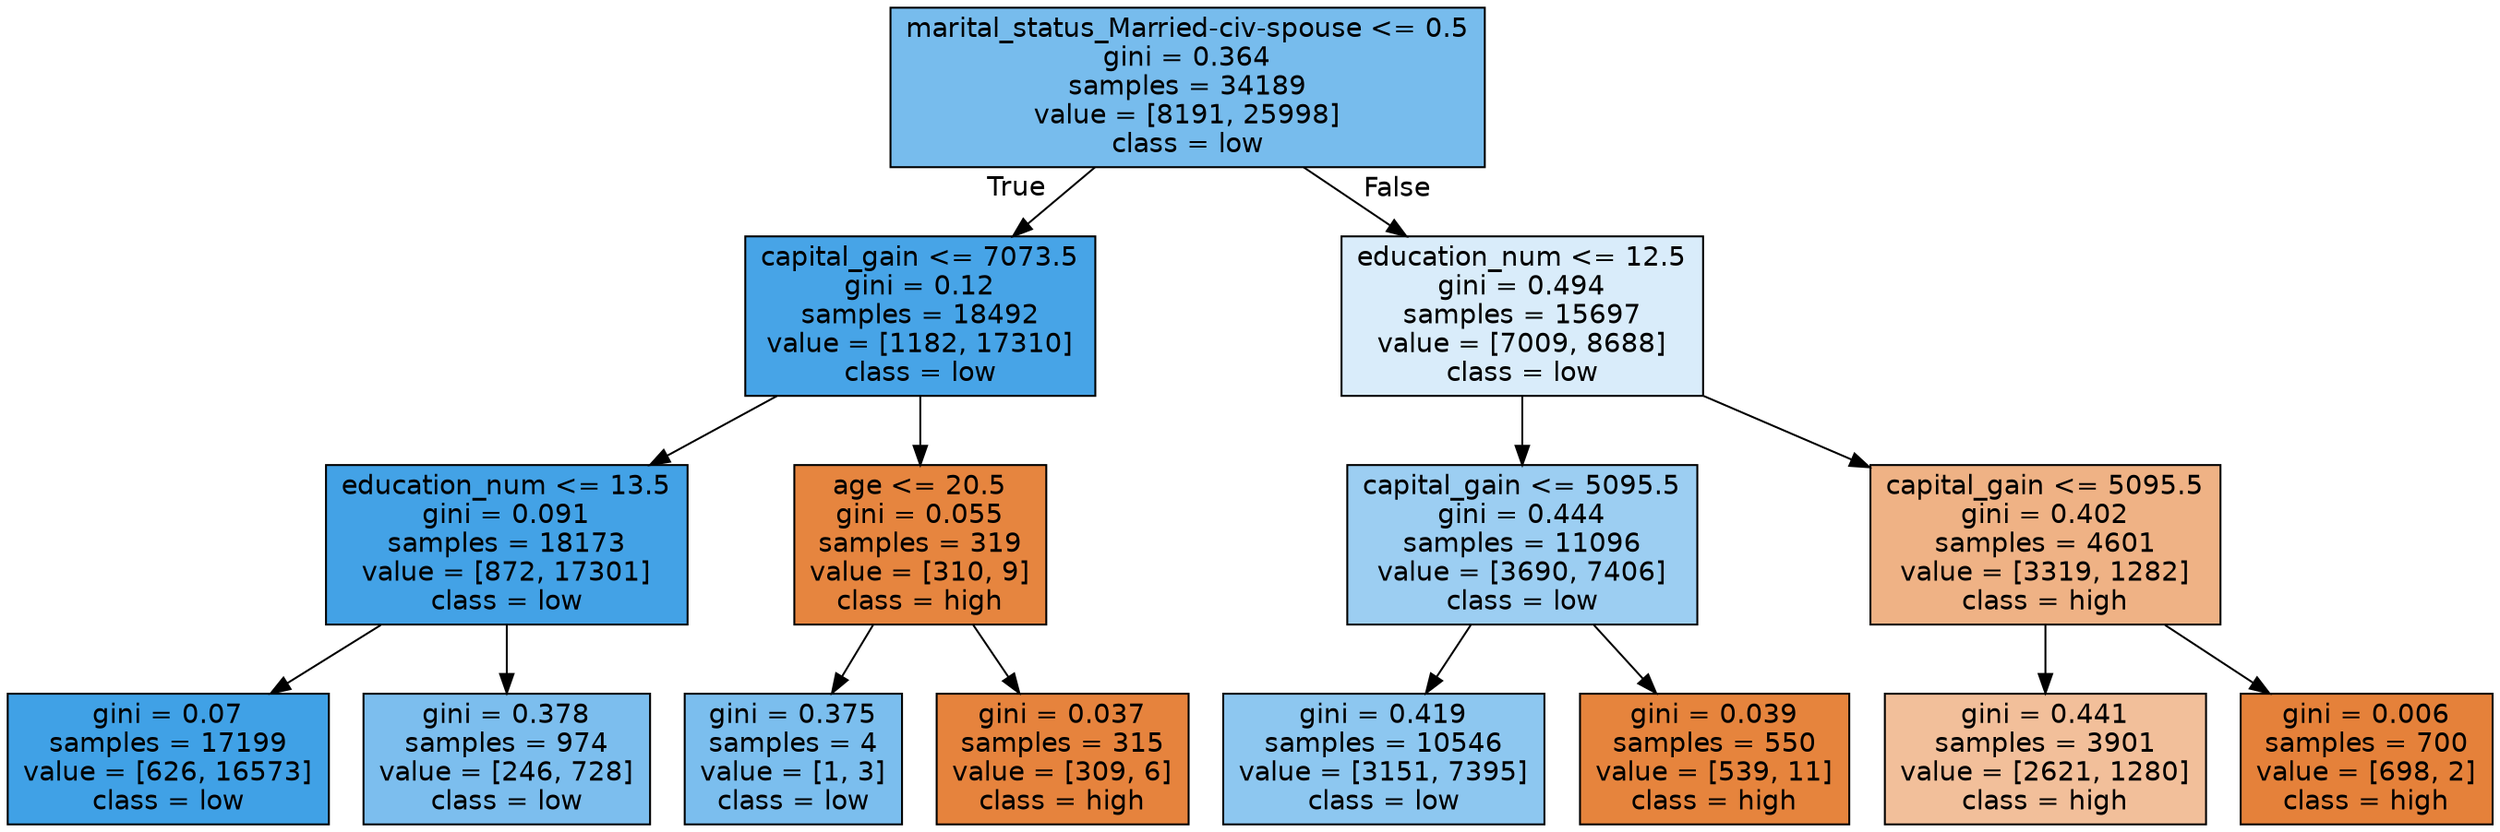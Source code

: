 digraph Tree {
node [shape=box, style="filled", color="black", fontname="helvetica"] ;
edge [fontname="helvetica"] ;
0 [label="marital_status_Married-civ-spouse <= 0.5\ngini = 0.364\nsamples = 34189\nvalue = [8191, 25998]\nclass = low", fillcolor="#77bced"] ;
1 [label="capital_gain <= 7073.5\ngini = 0.12\nsamples = 18492\nvalue = [1182, 17310]\nclass = low", fillcolor="#47a4e7"] ;
0 -> 1 [labeldistance=2.5, labelangle=45, headlabel="True"] ;
2 [label="education_num <= 13.5\ngini = 0.091\nsamples = 18173\nvalue = [872, 17301]\nclass = low", fillcolor="#43a2e6"] ;
1 -> 2 ;
3 [label="gini = 0.07\nsamples = 17199\nvalue = [626, 16573]\nclass = low", fillcolor="#40a1e6"] ;
2 -> 3 ;
4 [label="gini = 0.378\nsamples = 974\nvalue = [246, 728]\nclass = low", fillcolor="#7cbeee"] ;
2 -> 4 ;
5 [label="age <= 20.5\ngini = 0.055\nsamples = 319\nvalue = [310, 9]\nclass = high", fillcolor="#e6853f"] ;
1 -> 5 ;
6 [label="gini = 0.375\nsamples = 4\nvalue = [1, 3]\nclass = low", fillcolor="#7bbeee"] ;
5 -> 6 ;
7 [label="gini = 0.037\nsamples = 315\nvalue = [309, 6]\nclass = high", fillcolor="#e6833d"] ;
5 -> 7 ;
8 [label="education_num <= 12.5\ngini = 0.494\nsamples = 15697\nvalue = [7009, 8688]\nclass = low", fillcolor="#d9ecfa"] ;
0 -> 8 [labeldistance=2.5, labelangle=-45, headlabel="False"] ;
9 [label="capital_gain <= 5095.5\ngini = 0.444\nsamples = 11096\nvalue = [3690, 7406]\nclass = low", fillcolor="#9ccef2"] ;
8 -> 9 ;
10 [label="gini = 0.419\nsamples = 10546\nvalue = [3151, 7395]\nclass = low", fillcolor="#8dc7f0"] ;
9 -> 10 ;
11 [label="gini = 0.039\nsamples = 550\nvalue = [539, 11]\nclass = high", fillcolor="#e6843d"] ;
9 -> 11 ;
12 [label="capital_gain <= 5095.5\ngini = 0.402\nsamples = 4601\nvalue = [3319, 1282]\nclass = high", fillcolor="#efb285"] ;
8 -> 12 ;
13 [label="gini = 0.441\nsamples = 3901\nvalue = [2621, 1280]\nclass = high", fillcolor="#f2bf9a"] ;
12 -> 13 ;
14 [label="gini = 0.006\nsamples = 700\nvalue = [698, 2]\nclass = high", fillcolor="#e5813a"] ;
12 -> 14 ;
}